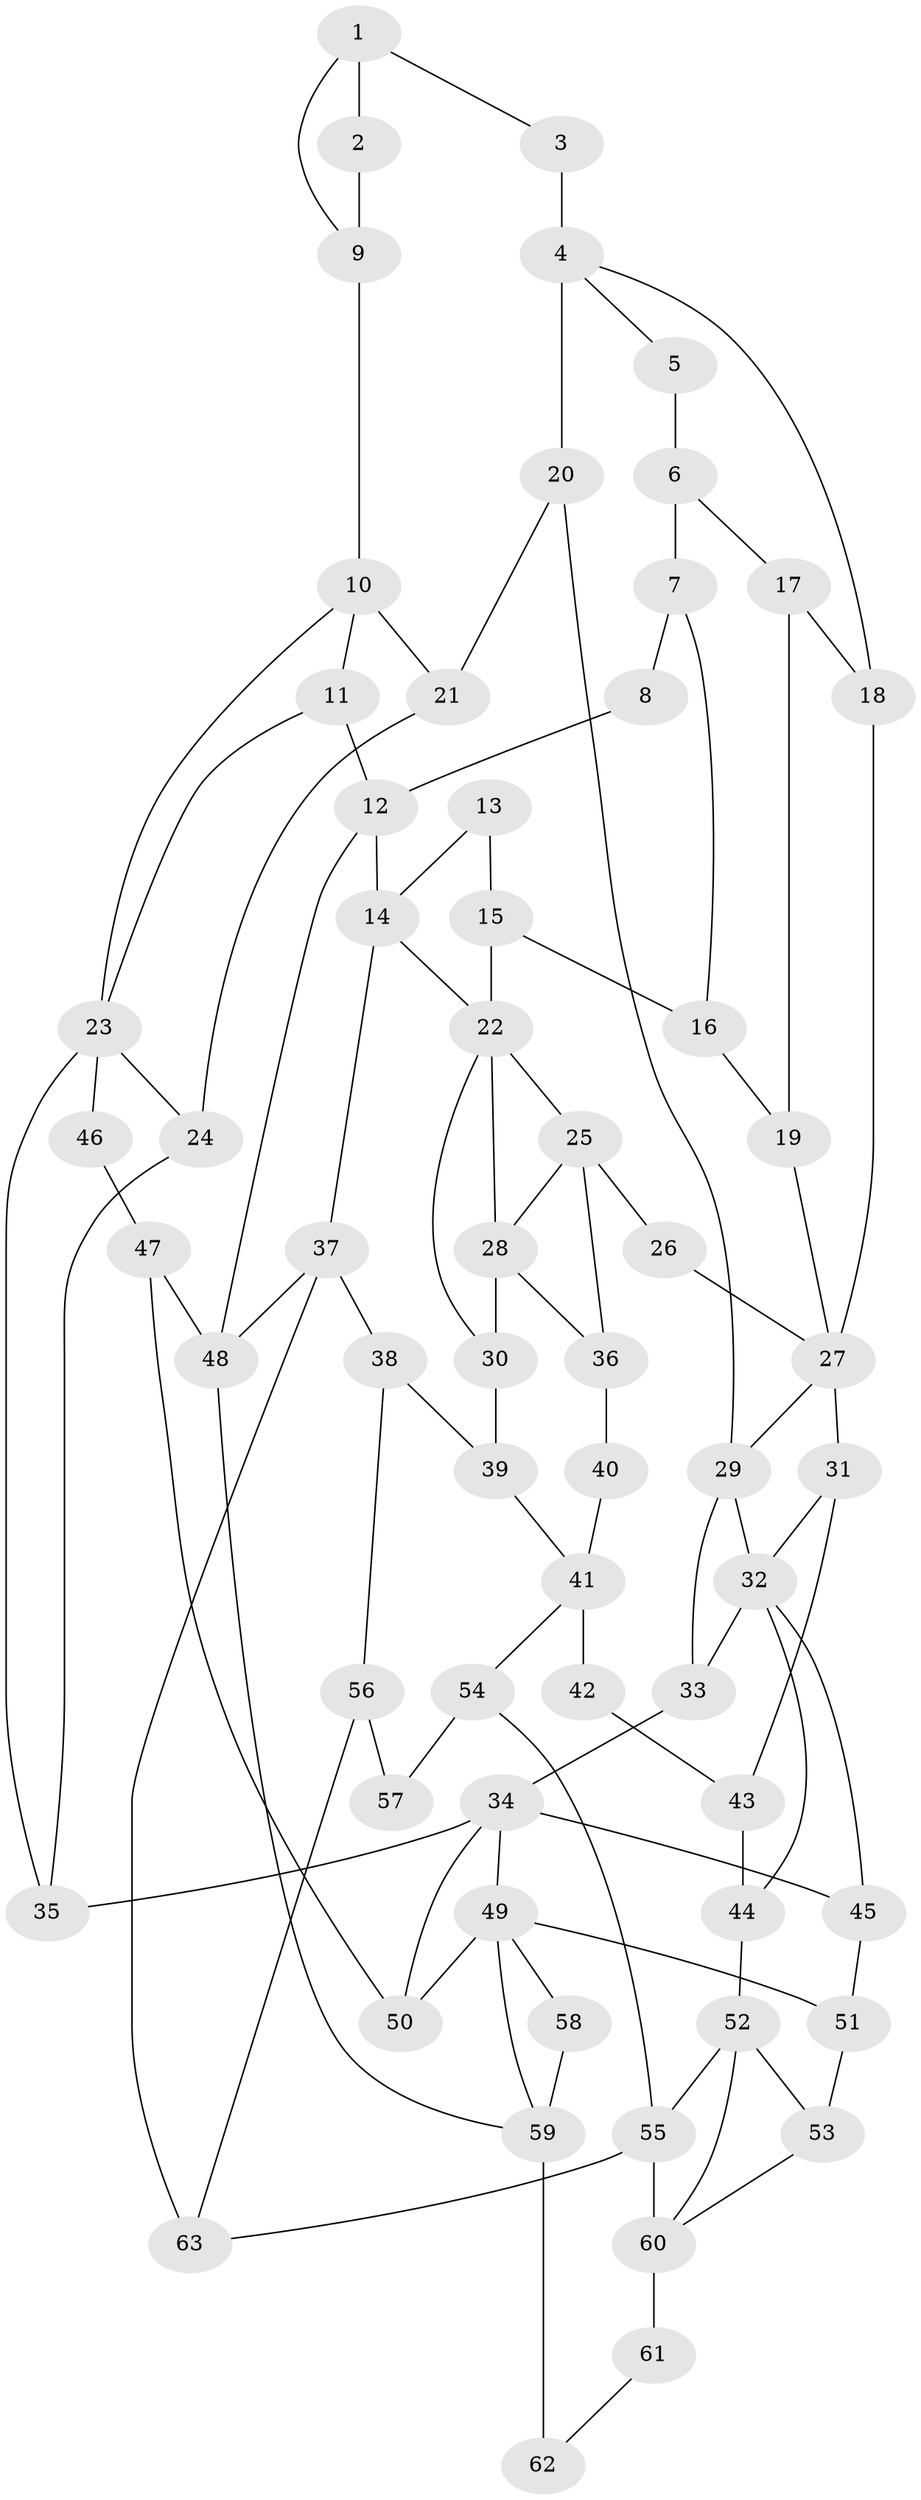 // original degree distribution, {3: 0.023809523809523808, 4: 0.21428571428571427, 5: 0.5476190476190477, 6: 0.21428571428571427}
// Generated by graph-tools (version 1.1) at 2025/38/03/09/25 02:38:23]
// undirected, 63 vertices, 101 edges
graph export_dot {
graph [start="1"]
  node [color=gray90,style=filled];
  1;
  2;
  3;
  4;
  5;
  6;
  7;
  8;
  9;
  10;
  11;
  12;
  13;
  14;
  15;
  16;
  17;
  18;
  19;
  20;
  21;
  22;
  23;
  24;
  25;
  26;
  27;
  28;
  29;
  30;
  31;
  32;
  33;
  34;
  35;
  36;
  37;
  38;
  39;
  40;
  41;
  42;
  43;
  44;
  45;
  46;
  47;
  48;
  49;
  50;
  51;
  52;
  53;
  54;
  55;
  56;
  57;
  58;
  59;
  60;
  61;
  62;
  63;
  1 -- 2 [weight=3.0];
  1 -- 3 [weight=1.0];
  1 -- 9 [weight=1.0];
  2 -- 9 [weight=3.0];
  3 -- 4 [weight=2.0];
  4 -- 5 [weight=1.0];
  4 -- 18 [weight=1.0];
  4 -- 20 [weight=2.0];
  5 -- 6 [weight=2.0];
  6 -- 7 [weight=2.0];
  6 -- 17 [weight=1.0];
  7 -- 8 [weight=1.0];
  7 -- 16 [weight=1.0];
  8 -- 12 [weight=1.0];
  9 -- 10 [weight=2.0];
  10 -- 11 [weight=1.0];
  10 -- 21 [weight=1.0];
  10 -- 23 [weight=1.0];
  11 -- 12 [weight=1.0];
  11 -- 23 [weight=1.0];
  12 -- 14 [weight=1.0];
  12 -- 48 [weight=1.0];
  13 -- 14 [weight=1.0];
  13 -- 15 [weight=1.0];
  14 -- 22 [weight=1.0];
  14 -- 37 [weight=1.0];
  15 -- 16 [weight=1.0];
  15 -- 22 [weight=1.0];
  16 -- 19 [weight=1.0];
  17 -- 18 [weight=1.0];
  17 -- 19 [weight=1.0];
  18 -- 27 [weight=1.0];
  19 -- 27 [weight=1.0];
  20 -- 21 [weight=1.0];
  20 -- 29 [weight=1.0];
  21 -- 24 [weight=1.0];
  22 -- 25 [weight=1.0];
  22 -- 28 [weight=1.0];
  22 -- 30 [weight=1.0];
  23 -- 24 [weight=1.0];
  23 -- 35 [weight=1.0];
  23 -- 46 [weight=2.0];
  24 -- 35 [weight=1.0];
  25 -- 26 [weight=2.0];
  25 -- 28 [weight=1.0];
  25 -- 36 [weight=1.0];
  26 -- 27 [weight=2.0];
  27 -- 29 [weight=1.0];
  27 -- 31 [weight=1.0];
  28 -- 30 [weight=2.0];
  28 -- 36 [weight=2.0];
  29 -- 32 [weight=1.0];
  29 -- 33 [weight=1.0];
  30 -- 39 [weight=1.0];
  31 -- 32 [weight=1.0];
  31 -- 43 [weight=1.0];
  32 -- 33 [weight=1.0];
  32 -- 44 [weight=1.0];
  32 -- 45 [weight=2.0];
  33 -- 34 [weight=1.0];
  34 -- 35 [weight=2.0];
  34 -- 45 [weight=1.0];
  34 -- 49 [weight=1.0];
  34 -- 50 [weight=1.0];
  36 -- 40 [weight=2.0];
  37 -- 38 [weight=1.0];
  37 -- 48 [weight=1.0];
  37 -- 63 [weight=1.0];
  38 -- 39 [weight=1.0];
  38 -- 56 [weight=1.0];
  39 -- 41 [weight=1.0];
  40 -- 41 [weight=2.0];
  41 -- 42 [weight=2.0];
  41 -- 54 [weight=1.0];
  42 -- 43 [weight=1.0];
  43 -- 44 [weight=1.0];
  44 -- 52 [weight=1.0];
  45 -- 51 [weight=1.0];
  46 -- 47 [weight=1.0];
  47 -- 48 [weight=1.0];
  47 -- 50 [weight=1.0];
  48 -- 59 [weight=1.0];
  49 -- 50 [weight=2.0];
  49 -- 51 [weight=1.0];
  49 -- 58 [weight=1.0];
  49 -- 59 [weight=1.0];
  51 -- 53 [weight=1.0];
  52 -- 53 [weight=1.0];
  52 -- 55 [weight=1.0];
  52 -- 60 [weight=1.0];
  53 -- 60 [weight=1.0];
  54 -- 55 [weight=1.0];
  54 -- 57 [weight=1.0];
  55 -- 60 [weight=2.0];
  55 -- 63 [weight=1.0];
  56 -- 57 [weight=2.0];
  56 -- 63 [weight=1.0];
  58 -- 59 [weight=2.0];
  59 -- 62 [weight=2.0];
  60 -- 61 [weight=2.0];
  61 -- 62 [weight=1.0];
}
